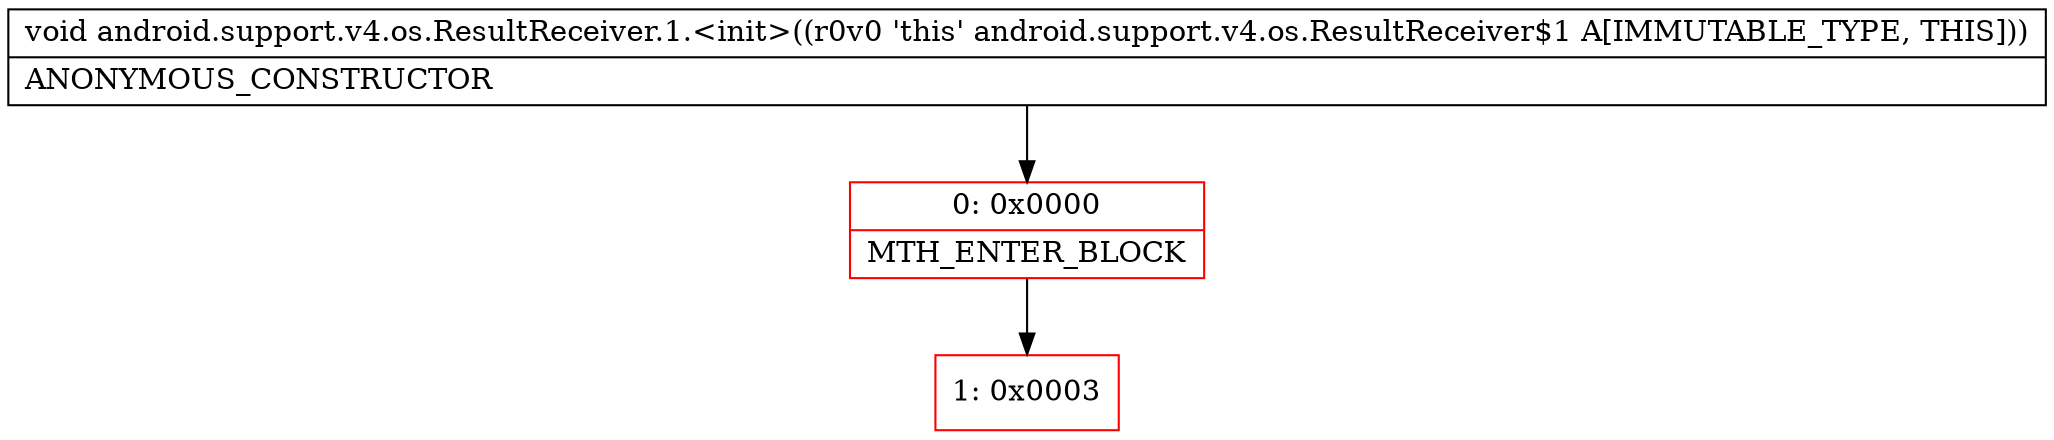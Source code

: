 digraph "CFG forandroid.support.v4.os.ResultReceiver.1.\<init\>()V" {
subgraph cluster_Region_1930144726 {
label = "R(0)";
node [shape=record,color=blue];
}
Node_0 [shape=record,color=red,label="{0\:\ 0x0000|MTH_ENTER_BLOCK\l}"];
Node_1 [shape=record,color=red,label="{1\:\ 0x0003}"];
MethodNode[shape=record,label="{void android.support.v4.os.ResultReceiver.1.\<init\>((r0v0 'this' android.support.v4.os.ResultReceiver$1 A[IMMUTABLE_TYPE, THIS]))  | ANONYMOUS_CONSTRUCTOR\l}"];
MethodNode -> Node_0;
Node_0 -> Node_1;
}

